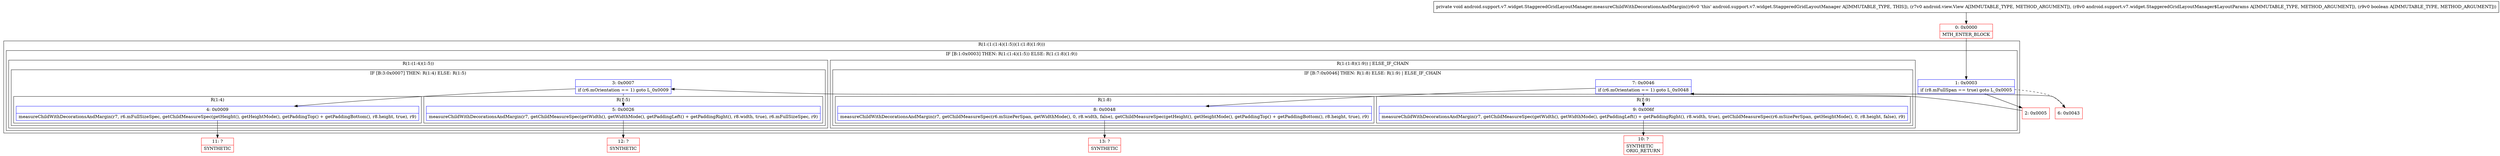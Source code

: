 digraph "CFG forandroid.support.v7.widget.StaggeredGridLayoutManager.measureChildWithDecorationsAndMargin(Landroid\/view\/View;Landroid\/support\/v7\/widget\/StaggeredGridLayoutManager$LayoutParams;Z)V" {
subgraph cluster_Region_598136004 {
label = "R(1:(1:(1:4)(1:5))(1:(1:8)(1:9)))";
node [shape=record,color=blue];
subgraph cluster_IfRegion_668104 {
label = "IF [B:1:0x0003] THEN: R(1:(1:4)(1:5)) ELSE: R(1:(1:8)(1:9))";
node [shape=record,color=blue];
Node_1 [shape=record,label="{1\:\ 0x0003|if (r8.mFullSpan == true) goto L_0x0005\l}"];
subgraph cluster_Region_984624406 {
label = "R(1:(1:4)(1:5))";
node [shape=record,color=blue];
subgraph cluster_IfRegion_1526971360 {
label = "IF [B:3:0x0007] THEN: R(1:4) ELSE: R(1:5)";
node [shape=record,color=blue];
Node_3 [shape=record,label="{3\:\ 0x0007|if (r6.mOrientation == 1) goto L_0x0009\l}"];
subgraph cluster_Region_1310082224 {
label = "R(1:4)";
node [shape=record,color=blue];
Node_4 [shape=record,label="{4\:\ 0x0009|measureChildWithDecorationsAndMargin(r7, r6.mFullSizeSpec, getChildMeasureSpec(getHeight(), getHeightMode(), getPaddingTop() + getPaddingBottom(), r8.height, true), r9)\l}"];
}
subgraph cluster_Region_532920523 {
label = "R(1:5)";
node [shape=record,color=blue];
Node_5 [shape=record,label="{5\:\ 0x0026|measureChildWithDecorationsAndMargin(r7, getChildMeasureSpec(getWidth(), getWidthMode(), getPaddingLeft() + getPaddingRight(), r8.width, true), r6.mFullSizeSpec, r9)\l}"];
}
}
}
subgraph cluster_Region_606142136 {
label = "R(1:(1:8)(1:9)) | ELSE_IF_CHAIN\l";
node [shape=record,color=blue];
subgraph cluster_IfRegion_1656397159 {
label = "IF [B:7:0x0046] THEN: R(1:8) ELSE: R(1:9) | ELSE_IF_CHAIN\l";
node [shape=record,color=blue];
Node_7 [shape=record,label="{7\:\ 0x0046|if (r6.mOrientation == 1) goto L_0x0048\l}"];
subgraph cluster_Region_511010372 {
label = "R(1:8)";
node [shape=record,color=blue];
Node_8 [shape=record,label="{8\:\ 0x0048|measureChildWithDecorationsAndMargin(r7, getChildMeasureSpec(r6.mSizePerSpan, getWidthMode(), 0, r8.width, false), getChildMeasureSpec(getHeight(), getHeightMode(), getPaddingTop() + getPaddingBottom(), r8.height, true), r9)\l}"];
}
subgraph cluster_Region_477270177 {
label = "R(1:9)";
node [shape=record,color=blue];
Node_9 [shape=record,label="{9\:\ 0x006f|measureChildWithDecorationsAndMargin(r7, getChildMeasureSpec(getWidth(), getWidthMode(), getPaddingLeft() + getPaddingRight(), r8.width, true), getChildMeasureSpec(r6.mSizePerSpan, getHeightMode(), 0, r8.height, false), r9)\l}"];
}
}
}
}
}
Node_0 [shape=record,color=red,label="{0\:\ 0x0000|MTH_ENTER_BLOCK\l}"];
Node_2 [shape=record,color=red,label="{2\:\ 0x0005}"];
Node_6 [shape=record,color=red,label="{6\:\ 0x0043}"];
Node_10 [shape=record,color=red,label="{10\:\ ?|SYNTHETIC\lORIG_RETURN\l}"];
Node_11 [shape=record,color=red,label="{11\:\ ?|SYNTHETIC\l}"];
Node_12 [shape=record,color=red,label="{12\:\ ?|SYNTHETIC\l}"];
Node_13 [shape=record,color=red,label="{13\:\ ?|SYNTHETIC\l}"];
MethodNode[shape=record,label="{private void android.support.v7.widget.StaggeredGridLayoutManager.measureChildWithDecorationsAndMargin((r6v0 'this' android.support.v7.widget.StaggeredGridLayoutManager A[IMMUTABLE_TYPE, THIS]), (r7v0 android.view.View A[IMMUTABLE_TYPE, METHOD_ARGUMENT]), (r8v0 android.support.v7.widget.StaggeredGridLayoutManager$LayoutParams A[IMMUTABLE_TYPE, METHOD_ARGUMENT]), (r9v0 boolean A[IMMUTABLE_TYPE, METHOD_ARGUMENT])) }"];
MethodNode -> Node_0;
Node_1 -> Node_2;
Node_1 -> Node_6[style=dashed];
Node_3 -> Node_4;
Node_3 -> Node_5[style=dashed];
Node_4 -> Node_11;
Node_5 -> Node_12;
Node_7 -> Node_8;
Node_7 -> Node_9[style=dashed];
Node_8 -> Node_13;
Node_9 -> Node_10;
Node_0 -> Node_1;
Node_2 -> Node_3;
Node_6 -> Node_7;
}

